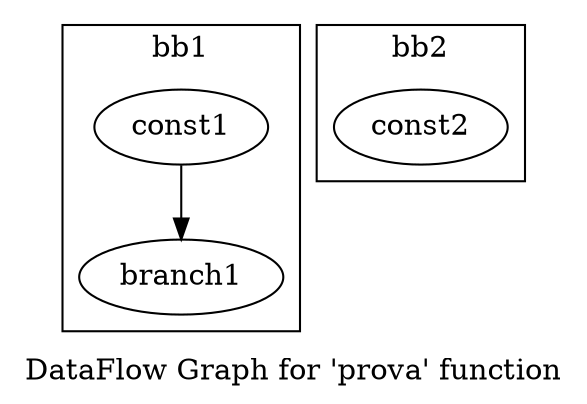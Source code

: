 digraph "DataFlow Graph for 'prova' function" {
	label="DataFlow Graph for 'prova' function";

	subgraph cluster_bb1 { 
		const1[shape = oval, label = "const1", type = Constant, out = "out:0", value = 3];
		branch1[shape = oval, label = "branch1", type = Branch, channel_width = 32, in = "in:32 inCondition?:1", out = "outTrue+:32 outFalse-:32", delay = "inCondition:12 15 outFalse:40"];
		label = "bb1"
	}
	subgraph cluster_bb2 { 
		const2[shape = oval, label = "const2", type = Constant, out = "out:0", value = 3.2];
		label = "bb2"
	}

	const1 -> branch1 [from = out, to = in];

}

